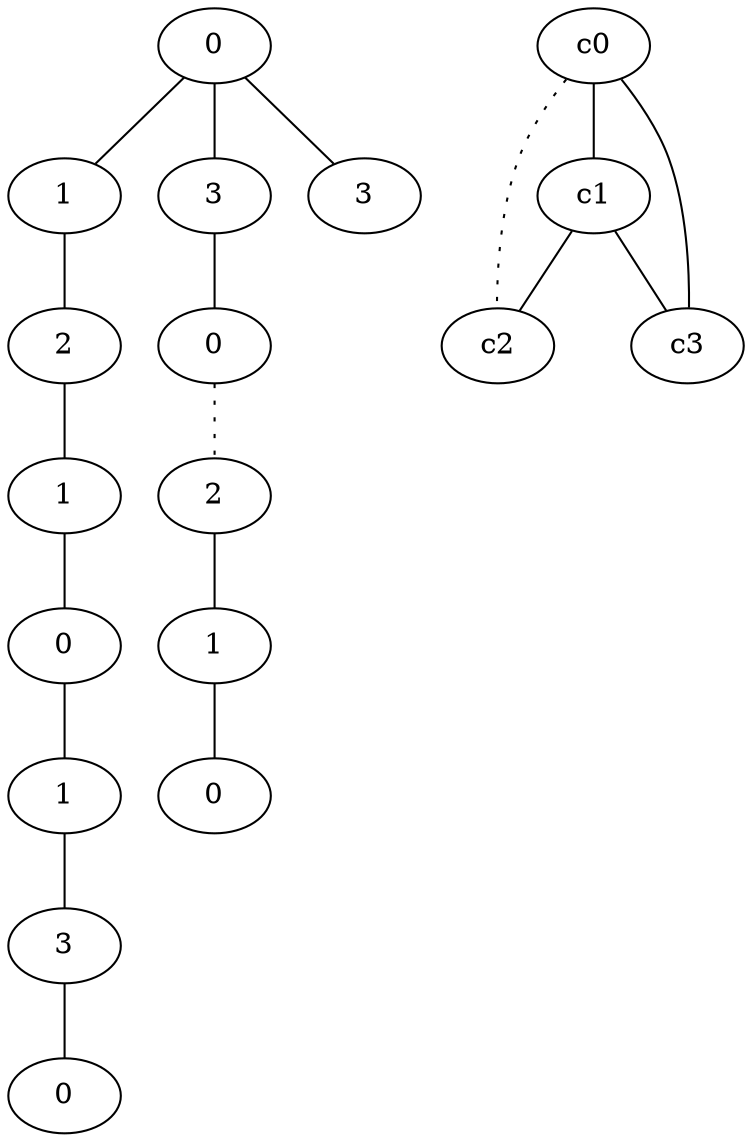 graph {
a0[label=0];
a1[label=1];
a2[label=2];
a3[label=1];
a4[label=0];
a5[label=1];
a6[label=3];
a7[label=0];
a8[label=3];
a9[label=0];
a10[label=2];
a11[label=1];
a12[label=0];
a13[label=3];
a0 -- a1;
a0 -- a8;
a0 -- a13;
a1 -- a2;
a2 -- a3;
a3 -- a4;
a4 -- a5;
a5 -- a6;
a6 -- a7;
a8 -- a9;
a9 -- a10 [style=dotted];
a10 -- a11;
a11 -- a12;
c0 -- c1;
c0 -- c2 [style=dotted];
c0 -- c3;
c1 -- c2;
c1 -- c3;
}
